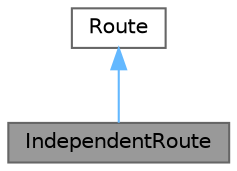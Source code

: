 digraph "IndependentRoute"
{
 // LATEX_PDF_SIZE
  bgcolor="transparent";
  edge [fontname=Helvetica,fontsize=10,labelfontname=Helvetica,labelfontsize=10];
  node [fontname=Helvetica,fontsize=10,shape=box,height=0.2,width=0.4];
  Node1 [id="Node000001",label="IndependentRoute",height=0.2,width=0.4,color="gray40", fillcolor="grey60", style="filled", fontcolor="black",tooltip="Class for handling independent route calculation, extending the Route class."];
  Node2 -> Node1 [id="edge2_Node000001_Node000002",dir="back",color="steelblue1",style="solid",tooltip=" "];
  Node2 [id="Node000002",label="Route",height=0.2,width=0.4,color="gray40", fillcolor="white", style="filled",URL="$classRoute.html",tooltip="Abstract class representing a route between a source and destination."];
}
